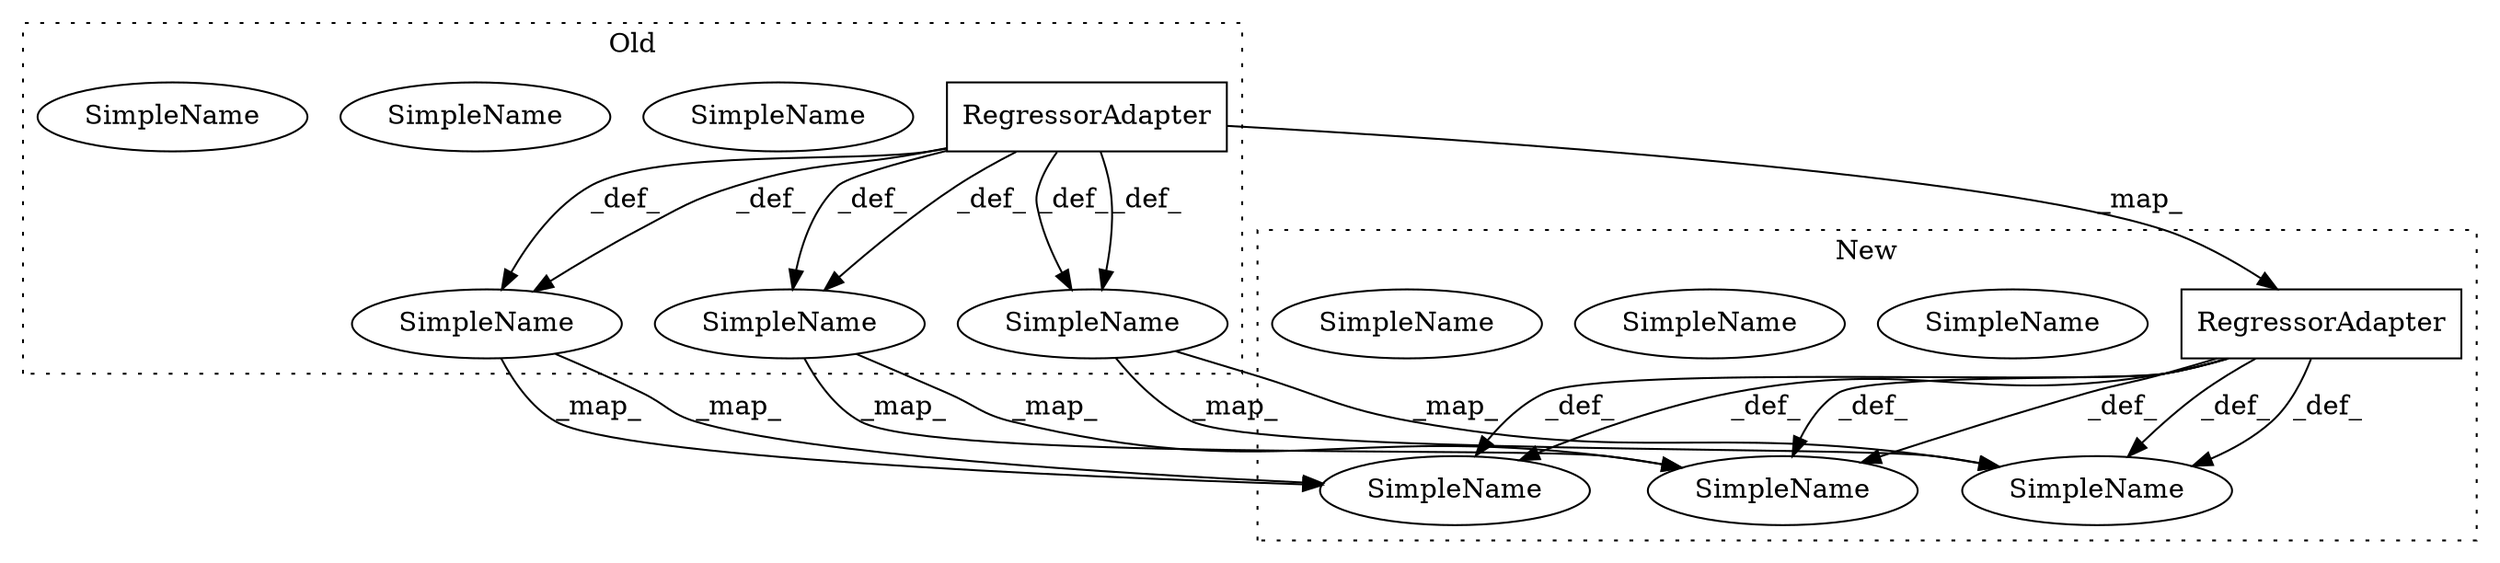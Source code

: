 digraph G {
subgraph cluster0 {
1 [label="RegressorAdapter" a="32" s="2119,2162" l="17,1" shape="box"];
3 [label="SimpleName" a="42" s="2234" l="6" shape="ellipse"];
6 [label="SimpleName" a="42" s="2234" l="6" shape="ellipse"];
7 [label="SimpleName" a="42" s="2266" l="6" shape="ellipse"];
10 [label="SimpleName" a="42" s="2266" l="6" shape="ellipse"];
11 [label="SimpleName" a="42" s="2458" l="6" shape="ellipse"];
14 [label="SimpleName" a="42" s="2458" l="6" shape="ellipse"];
label = "Old";
style="dotted";
}
subgraph cluster1 {
2 [label="RegressorAdapter" a="32" s="2348,2391" l="17,1" shape="box"];
4 [label="SimpleName" a="42" s="2647" l="6" shape="ellipse"];
5 [label="SimpleName" a="42" s="2647" l="6" shape="ellipse"];
8 [label="SimpleName" a="42" s="2679" l="6" shape="ellipse"];
9 [label="SimpleName" a="42" s="2679" l="6" shape="ellipse"];
12 [label="SimpleName" a="42" s="2871" l="6" shape="ellipse"];
13 [label="SimpleName" a="42" s="2871" l="6" shape="ellipse"];
label = "New";
style="dotted";
}
1 -> 10 [label="_def_"];
1 -> 6 [label="_def_"];
1 -> 2 [label="_map_"];
1 -> 6 [label="_def_"];
1 -> 14 [label="_def_"];
1 -> 10 [label="_def_"];
1 -> 14 [label="_def_"];
2 -> 9 [label="_def_"];
2 -> 13 [label="_def_"];
2 -> 5 [label="_def_"];
2 -> 9 [label="_def_"];
2 -> 5 [label="_def_"];
2 -> 13 [label="_def_"];
6 -> 5 [label="_map_"];
6 -> 5 [label="_map_"];
10 -> 9 [label="_map_"];
10 -> 9 [label="_map_"];
14 -> 13 [label="_map_"];
14 -> 13 [label="_map_"];
}